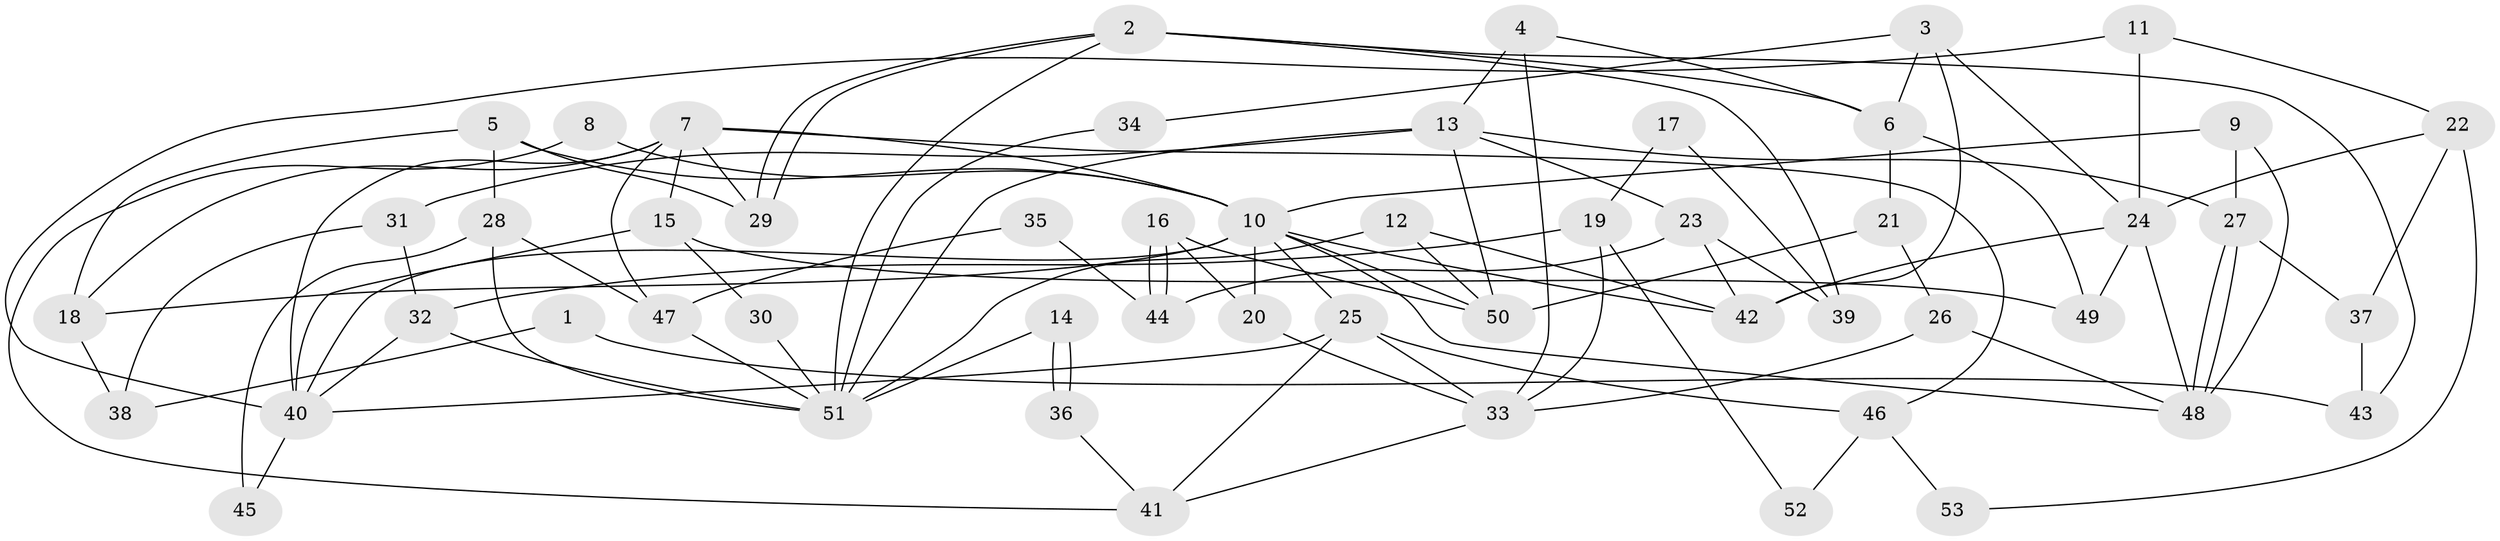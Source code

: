// coarse degree distribution, {3: 0.25806451612903225, 6: 0.12903225806451613, 7: 0.0967741935483871, 4: 0.16129032258064516, 10: 0.03225806451612903, 9: 0.06451612903225806, 8: 0.03225806451612903, 2: 0.12903225806451613, 5: 0.0967741935483871}
// Generated by graph-tools (version 1.1) at 2025/41/03/06/25 10:41:59]
// undirected, 53 vertices, 106 edges
graph export_dot {
graph [start="1"]
  node [color=gray90,style=filled];
  1;
  2;
  3;
  4;
  5;
  6;
  7;
  8;
  9;
  10;
  11;
  12;
  13;
  14;
  15;
  16;
  17;
  18;
  19;
  20;
  21;
  22;
  23;
  24;
  25;
  26;
  27;
  28;
  29;
  30;
  31;
  32;
  33;
  34;
  35;
  36;
  37;
  38;
  39;
  40;
  41;
  42;
  43;
  44;
  45;
  46;
  47;
  48;
  49;
  50;
  51;
  52;
  53;
  1 -- 38;
  1 -- 43;
  2 -- 6;
  2 -- 29;
  2 -- 29;
  2 -- 39;
  2 -- 43;
  2 -- 51;
  3 -- 42;
  3 -- 24;
  3 -- 6;
  3 -- 34;
  4 -- 13;
  4 -- 6;
  4 -- 33;
  5 -- 10;
  5 -- 29;
  5 -- 18;
  5 -- 28;
  6 -- 49;
  6 -- 21;
  7 -- 18;
  7 -- 10;
  7 -- 15;
  7 -- 29;
  7 -- 40;
  7 -- 46;
  7 -- 47;
  8 -- 41;
  8 -- 10;
  9 -- 48;
  9 -- 27;
  9 -- 10;
  10 -- 40;
  10 -- 18;
  10 -- 20;
  10 -- 25;
  10 -- 42;
  10 -- 48;
  10 -- 50;
  11 -- 24;
  11 -- 40;
  11 -- 22;
  12 -- 50;
  12 -- 51;
  12 -- 42;
  13 -- 51;
  13 -- 50;
  13 -- 23;
  13 -- 27;
  13 -- 31;
  14 -- 36;
  14 -- 36;
  14 -- 51;
  15 -- 40;
  15 -- 30;
  15 -- 49;
  16 -- 50;
  16 -- 44;
  16 -- 44;
  16 -- 20;
  17 -- 19;
  17 -- 39;
  18 -- 38;
  19 -- 32;
  19 -- 33;
  19 -- 52;
  20 -- 33;
  21 -- 26;
  21 -- 50;
  22 -- 24;
  22 -- 37;
  22 -- 53;
  23 -- 42;
  23 -- 39;
  23 -- 44;
  24 -- 48;
  24 -- 42;
  24 -- 49;
  25 -- 33;
  25 -- 40;
  25 -- 41;
  25 -- 46;
  26 -- 33;
  26 -- 48;
  27 -- 48;
  27 -- 48;
  27 -- 37;
  28 -- 47;
  28 -- 45;
  28 -- 51;
  30 -- 51;
  31 -- 32;
  31 -- 38;
  32 -- 51;
  32 -- 40;
  33 -- 41;
  34 -- 51;
  35 -- 44;
  35 -- 47;
  36 -- 41;
  37 -- 43;
  40 -- 45;
  46 -- 52;
  46 -- 53;
  47 -- 51;
}

